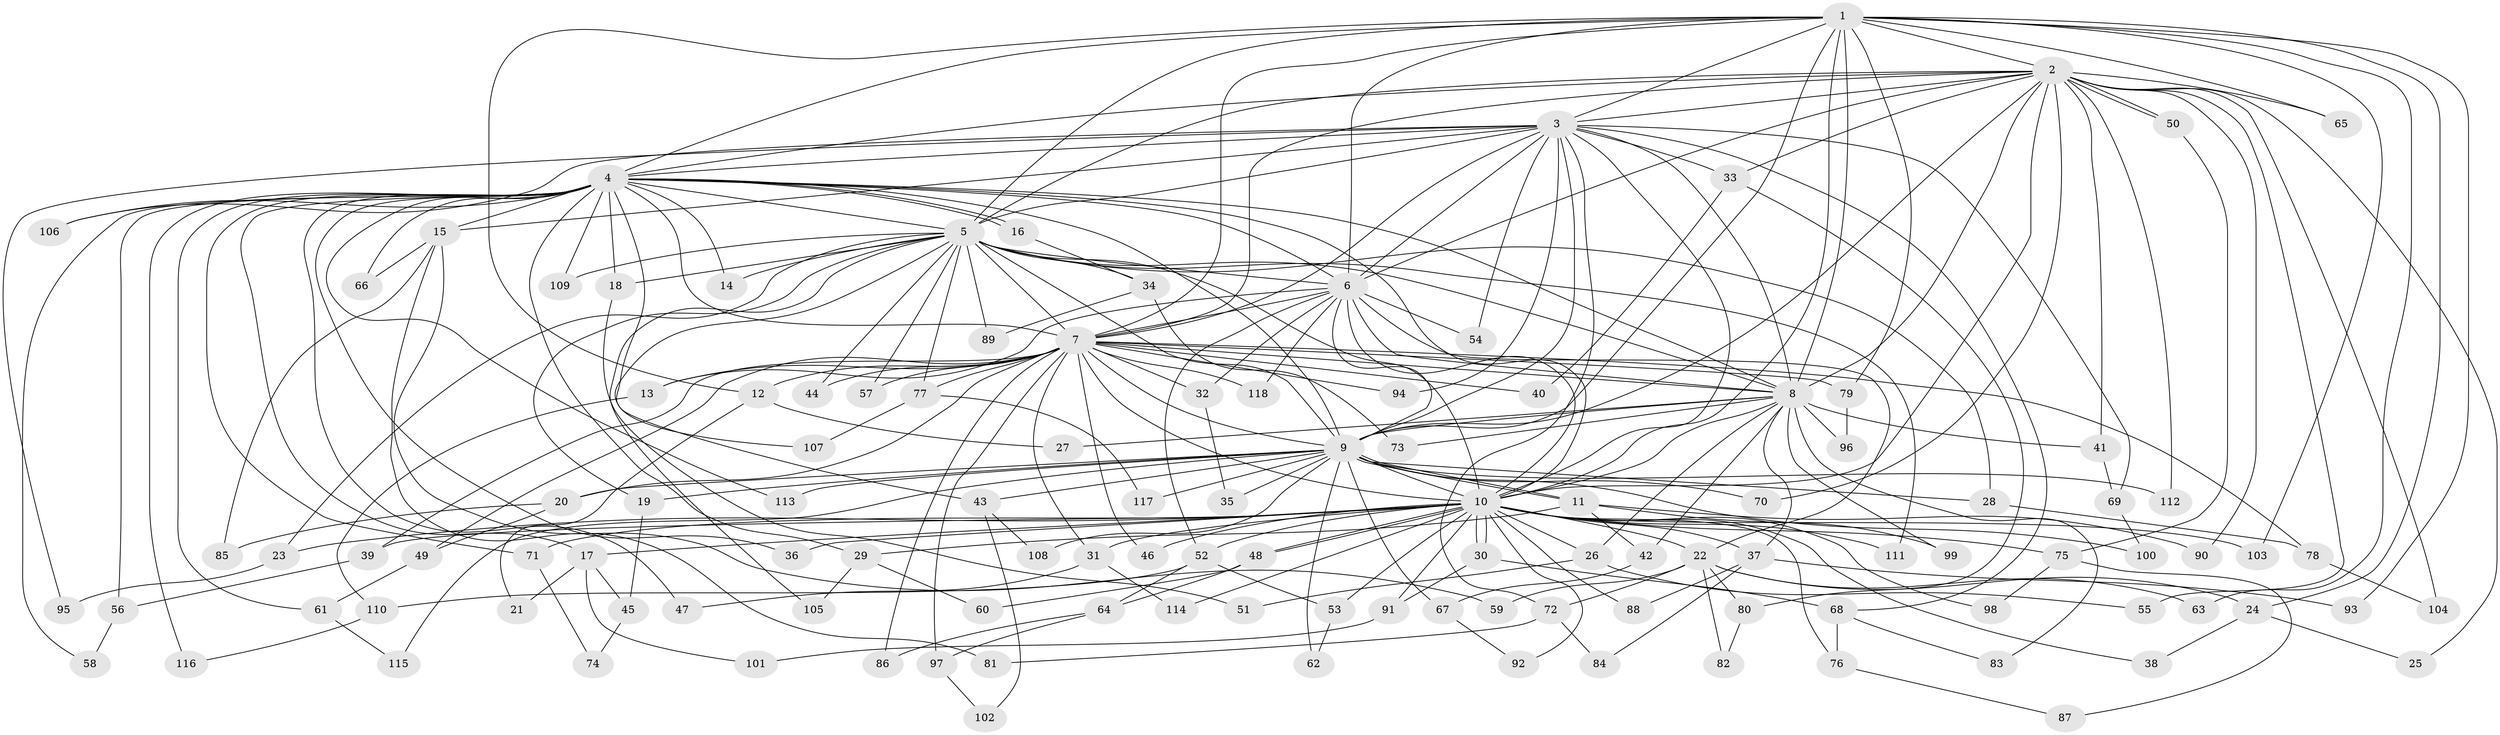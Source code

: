 // Generated by graph-tools (version 1.1) at 2025/44/03/09/25 04:44:46]
// undirected, 118 vertices, 261 edges
graph export_dot {
graph [start="1"]
  node [color=gray90,style=filled];
  1;
  2;
  3;
  4;
  5;
  6;
  7;
  8;
  9;
  10;
  11;
  12;
  13;
  14;
  15;
  16;
  17;
  18;
  19;
  20;
  21;
  22;
  23;
  24;
  25;
  26;
  27;
  28;
  29;
  30;
  31;
  32;
  33;
  34;
  35;
  36;
  37;
  38;
  39;
  40;
  41;
  42;
  43;
  44;
  45;
  46;
  47;
  48;
  49;
  50;
  51;
  52;
  53;
  54;
  55;
  56;
  57;
  58;
  59;
  60;
  61;
  62;
  63;
  64;
  65;
  66;
  67;
  68;
  69;
  70;
  71;
  72;
  73;
  74;
  75;
  76;
  77;
  78;
  79;
  80;
  81;
  82;
  83;
  84;
  85;
  86;
  87;
  88;
  89;
  90;
  91;
  92;
  93;
  94;
  95;
  96;
  97;
  98;
  99;
  100;
  101;
  102;
  103;
  104;
  105;
  106;
  107;
  108;
  109;
  110;
  111;
  112;
  113;
  114;
  115;
  116;
  117;
  118;
  1 -- 2;
  1 -- 3;
  1 -- 4;
  1 -- 5;
  1 -- 6;
  1 -- 7;
  1 -- 8;
  1 -- 9;
  1 -- 10;
  1 -- 12;
  1 -- 24;
  1 -- 63;
  1 -- 65;
  1 -- 79;
  1 -- 93;
  1 -- 103;
  2 -- 3;
  2 -- 4;
  2 -- 5;
  2 -- 6;
  2 -- 7;
  2 -- 8;
  2 -- 9;
  2 -- 10;
  2 -- 25;
  2 -- 33;
  2 -- 41;
  2 -- 50;
  2 -- 50;
  2 -- 55;
  2 -- 65;
  2 -- 70;
  2 -- 90;
  2 -- 104;
  2 -- 112;
  3 -- 4;
  3 -- 5;
  3 -- 6;
  3 -- 7;
  3 -- 8;
  3 -- 9;
  3 -- 10;
  3 -- 15;
  3 -- 33;
  3 -- 54;
  3 -- 68;
  3 -- 69;
  3 -- 72;
  3 -- 94;
  3 -- 95;
  3 -- 106;
  4 -- 5;
  4 -- 6;
  4 -- 7;
  4 -- 8;
  4 -- 9;
  4 -- 10;
  4 -- 14;
  4 -- 15;
  4 -- 16;
  4 -- 16;
  4 -- 17;
  4 -- 18;
  4 -- 29;
  4 -- 36;
  4 -- 47;
  4 -- 56;
  4 -- 58;
  4 -- 61;
  4 -- 66;
  4 -- 71;
  4 -- 106;
  4 -- 107;
  4 -- 109;
  4 -- 113;
  4 -- 116;
  5 -- 6;
  5 -- 7;
  5 -- 8;
  5 -- 9;
  5 -- 10;
  5 -- 14;
  5 -- 18;
  5 -- 19;
  5 -- 23;
  5 -- 28;
  5 -- 34;
  5 -- 43;
  5 -- 44;
  5 -- 57;
  5 -- 77;
  5 -- 89;
  5 -- 105;
  5 -- 109;
  5 -- 111;
  6 -- 7;
  6 -- 8;
  6 -- 9;
  6 -- 10;
  6 -- 13;
  6 -- 22;
  6 -- 32;
  6 -- 52;
  6 -- 54;
  6 -- 118;
  7 -- 8;
  7 -- 9;
  7 -- 10;
  7 -- 12;
  7 -- 13;
  7 -- 20;
  7 -- 31;
  7 -- 32;
  7 -- 39;
  7 -- 40;
  7 -- 44;
  7 -- 46;
  7 -- 49;
  7 -- 57;
  7 -- 77;
  7 -- 78;
  7 -- 79;
  7 -- 86;
  7 -- 94;
  7 -- 97;
  7 -- 118;
  8 -- 9;
  8 -- 10;
  8 -- 26;
  8 -- 27;
  8 -- 37;
  8 -- 41;
  8 -- 42;
  8 -- 73;
  8 -- 83;
  8 -- 96;
  8 -- 99;
  9 -- 10;
  9 -- 11;
  9 -- 11;
  9 -- 19;
  9 -- 20;
  9 -- 28;
  9 -- 35;
  9 -- 43;
  9 -- 62;
  9 -- 67;
  9 -- 70;
  9 -- 100;
  9 -- 108;
  9 -- 112;
  9 -- 113;
  9 -- 115;
  9 -- 117;
  10 -- 17;
  10 -- 22;
  10 -- 23;
  10 -- 26;
  10 -- 30;
  10 -- 30;
  10 -- 31;
  10 -- 36;
  10 -- 37;
  10 -- 38;
  10 -- 39;
  10 -- 46;
  10 -- 48;
  10 -- 48;
  10 -- 52;
  10 -- 53;
  10 -- 71;
  10 -- 75;
  10 -- 76;
  10 -- 88;
  10 -- 91;
  10 -- 92;
  10 -- 98;
  10 -- 103;
  10 -- 111;
  10 -- 114;
  11 -- 29;
  11 -- 42;
  11 -- 90;
  11 -- 99;
  12 -- 21;
  12 -- 27;
  13 -- 110;
  15 -- 59;
  15 -- 66;
  15 -- 81;
  15 -- 85;
  16 -- 34;
  17 -- 21;
  17 -- 45;
  17 -- 101;
  18 -- 51;
  19 -- 45;
  20 -- 49;
  20 -- 85;
  22 -- 24;
  22 -- 59;
  22 -- 63;
  22 -- 72;
  22 -- 80;
  22 -- 82;
  23 -- 95;
  24 -- 25;
  24 -- 38;
  26 -- 51;
  26 -- 55;
  28 -- 78;
  29 -- 60;
  29 -- 105;
  30 -- 68;
  30 -- 91;
  31 -- 47;
  31 -- 114;
  32 -- 35;
  33 -- 40;
  33 -- 80;
  34 -- 73;
  34 -- 89;
  37 -- 84;
  37 -- 88;
  37 -- 93;
  39 -- 56;
  41 -- 69;
  42 -- 67;
  43 -- 102;
  43 -- 108;
  45 -- 74;
  48 -- 60;
  48 -- 64;
  49 -- 61;
  50 -- 75;
  52 -- 53;
  52 -- 64;
  52 -- 110;
  53 -- 62;
  56 -- 58;
  61 -- 115;
  64 -- 86;
  64 -- 97;
  67 -- 92;
  68 -- 76;
  68 -- 83;
  69 -- 100;
  71 -- 74;
  72 -- 81;
  72 -- 84;
  75 -- 87;
  75 -- 98;
  76 -- 87;
  77 -- 107;
  77 -- 117;
  78 -- 104;
  79 -- 96;
  80 -- 82;
  91 -- 101;
  97 -- 102;
  110 -- 116;
}
